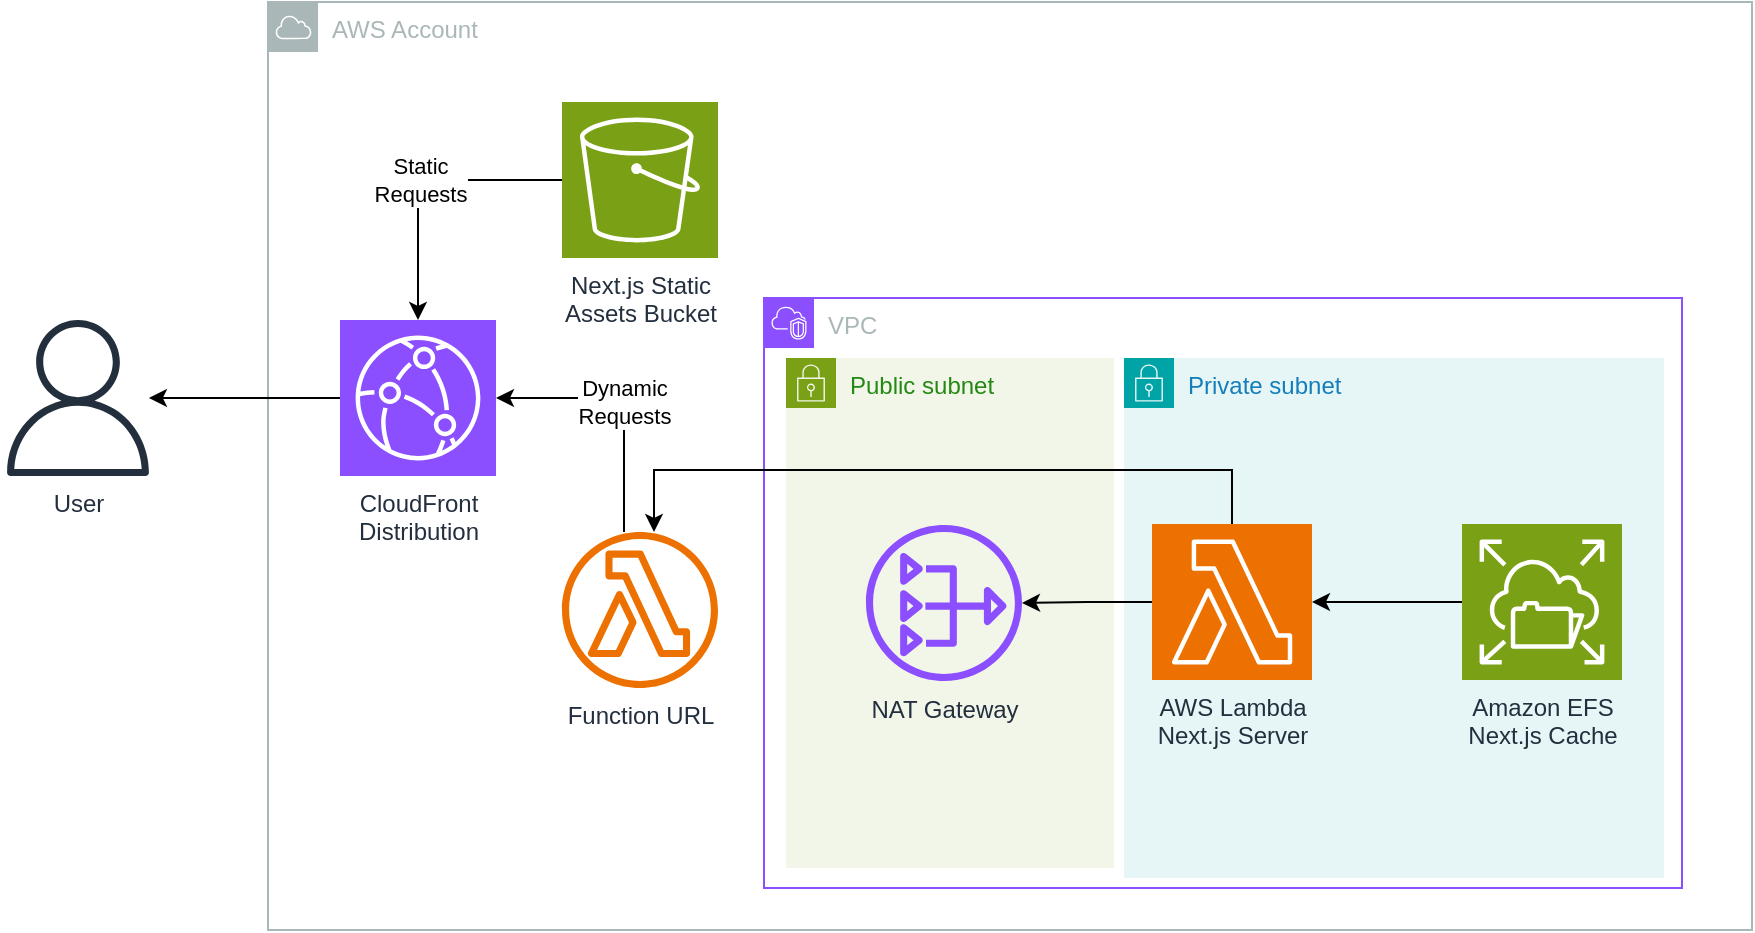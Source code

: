 <mxfile version="27.0.9" pages="4">
  <diagram name="NextjsGlobalFunctions" id="VdQA3LVE7DweftUdzD3P">
    <mxGraphModel dx="1634" dy="1998" grid="0" gridSize="10" guides="1" tooltips="1" connect="1" arrows="1" fold="1" page="0" pageScale="1" pageWidth="850" pageHeight="1100" math="0" shadow="0">
      <root>
        <mxCell id="0" />
        <mxCell id="1" parent="0" />
        <mxCell id="CHCdaxanAGJLWUuyY2if-20" value="AWS Account" style="sketch=0;outlineConnect=0;gradientColor=none;html=1;whiteSpace=wrap;fontSize=12;fontStyle=0;shape=mxgraph.aws4.group;grIcon=mxgraph.aws4.group_aws_cloud;strokeColor=#AAB7B8;fillColor=none;verticalAlign=top;align=left;spacingLeft=30;fontColor=#AAB7B8;dashed=0;" parent="1" vertex="1">
          <mxGeometry x="-50" y="-1131" width="742" height="464" as="geometry" />
        </mxCell>
        <mxCell id="iFuNJ6oH9BzbvrVMqauh-1" value="Private subnet" style="points=[[0,0],[0.25,0],[0.5,0],[0.75,0],[1,0],[1,0.25],[1,0.5],[1,0.75],[1,1],[0.75,1],[0.5,1],[0.25,1],[0,1],[0,0.75],[0,0.5],[0,0.25]];outlineConnect=0;gradientColor=none;html=1;whiteSpace=wrap;fontSize=12;fontStyle=0;container=0;pointerEvents=0;collapsible=0;recursiveResize=0;shape=mxgraph.aws4.group;grIcon=mxgraph.aws4.group_security_group;grStroke=0;strokeColor=#00A4A6;fillColor=#E6F6F7;verticalAlign=top;align=left;spacingLeft=30;fontColor=#147EBA;dashed=0;" parent="1" vertex="1">
          <mxGeometry x="378" y="-953" width="270" height="260" as="geometry" />
        </mxCell>
        <mxCell id="CHCdaxanAGJLWUuyY2if-23" value="VPC" style="points=[[0,0],[0.25,0],[0.5,0],[0.75,0],[1,0],[1,0.25],[1,0.5],[1,0.75],[1,1],[0.75,1],[0.5,1],[0.25,1],[0,1],[0,0.75],[0,0.5],[0,0.25]];outlineConnect=0;gradientColor=none;html=1;whiteSpace=wrap;fontSize=12;fontStyle=0;container=0;pointerEvents=0;collapsible=0;recursiveResize=0;shape=mxgraph.aws4.group;grIcon=mxgraph.aws4.group_vpc2;strokeColor=#8C4FFF;fillColor=none;verticalAlign=top;align=left;spacingLeft=30;fontColor=#AAB7B8;dashed=0;" parent="1" vertex="1">
          <mxGeometry x="198" y="-983" width="459" height="295" as="geometry" />
        </mxCell>
        <mxCell id="CHCdaxanAGJLWUuyY2if-29" value="User" style="sketch=0;outlineConnect=0;fontColor=#232F3E;gradientColor=none;fillColor=#232F3D;strokeColor=none;dashed=0;verticalLabelPosition=bottom;verticalAlign=top;align=center;html=1;fontSize=12;fontStyle=0;aspect=fixed;pointerEvents=1;shape=mxgraph.aws4.user;" parent="1" vertex="1">
          <mxGeometry x="-184" y="-972" width="78" height="78" as="geometry" />
        </mxCell>
        <mxCell id="CHCdaxanAGJLWUuyY2if-30" value="Static&lt;div&gt;Requests&lt;/div&gt;" style="edgeStyle=orthogonalEdgeStyle;rounded=0;orthogonalLoop=1;jettySize=auto;html=1;" parent="1" source="CHCdaxanAGJLWUuyY2if-31" target="CHCdaxanAGJLWUuyY2if-33" edge="1">
          <mxGeometry relative="1" as="geometry" />
        </mxCell>
        <mxCell id="CHCdaxanAGJLWUuyY2if-31" value="Next.js Static&lt;div&gt;Assets Bucket&lt;/div&gt;" style="sketch=0;points=[[0,0,0],[0.25,0,0],[0.5,0,0],[0.75,0,0],[1,0,0],[0,1,0],[0.25,1,0],[0.5,1,0],[0.75,1,0],[1,1,0],[0,0.25,0],[0,0.5,0],[0,0.75,0],[1,0.25,0],[1,0.5,0],[1,0.75,0]];outlineConnect=0;fontColor=#232F3E;fillColor=#7AA116;strokeColor=#ffffff;dashed=0;verticalLabelPosition=bottom;verticalAlign=top;align=center;html=1;fontSize=12;fontStyle=0;aspect=fixed;shape=mxgraph.aws4.resourceIcon;resIcon=mxgraph.aws4.s3;" parent="1" vertex="1">
          <mxGeometry x="97" y="-1081" width="78" height="78" as="geometry" />
        </mxCell>
        <mxCell id="CHCdaxanAGJLWUuyY2if-32" style="edgeStyle=orthogonalEdgeStyle;rounded=0;orthogonalLoop=1;jettySize=auto;html=1;" parent="1" source="CHCdaxanAGJLWUuyY2if-33" target="CHCdaxanAGJLWUuyY2if-29" edge="1">
          <mxGeometry relative="1" as="geometry" />
        </mxCell>
        <mxCell id="CHCdaxanAGJLWUuyY2if-33" value="CloudFront&lt;div&gt;Distribution&lt;/div&gt;" style="sketch=0;points=[[0,0,0],[0.25,0,0],[0.5,0,0],[0.75,0,0],[1,0,0],[0,1,0],[0.25,1,0],[0.5,1,0],[0.75,1,0],[1,1,0],[0,0.25,0],[0,0.5,0],[0,0.75,0],[1,0.25,0],[1,0.5,0],[1,0.75,0]];outlineConnect=0;fontColor=#232F3E;fillColor=#8C4FFF;strokeColor=#ffffff;dashed=0;verticalLabelPosition=bottom;verticalAlign=top;align=center;html=1;fontSize=12;fontStyle=0;aspect=fixed;shape=mxgraph.aws4.resourceIcon;resIcon=mxgraph.aws4.cloudfront;" parent="1" vertex="1">
          <mxGeometry x="-14" y="-972" width="78" height="78" as="geometry" />
        </mxCell>
        <mxCell id="VFYUJnVHoapQ0sU56YyX-1" value="Public subnet" style="points=[[0,0],[0.25,0],[0.5,0],[0.75,0],[1,0],[1,0.25],[1,0.5],[1,0.75],[1,1],[0.75,1],[0.5,1],[0.25,1],[0,1],[0,0.75],[0,0.5],[0,0.25]];outlineConnect=0;gradientColor=none;html=1;whiteSpace=wrap;fontSize=12;fontStyle=0;container=0;pointerEvents=0;collapsible=0;recursiveResize=0;shape=mxgraph.aws4.group;grIcon=mxgraph.aws4.group_security_group;grStroke=0;strokeColor=#7AA116;fillColor=#F2F6E8;verticalAlign=top;align=left;spacingLeft=30;fontColor=#248814;dashed=0;" parent="1" vertex="1">
          <mxGeometry x="209" y="-953" width="164" height="255" as="geometry" />
        </mxCell>
        <mxCell id="x7izvDcnfWnl-3SnR8DI-1" value="Function URL" style="sketch=0;outlineConnect=0;fontColor=#232F3E;gradientColor=none;fillColor=#ED7100;strokeColor=none;dashed=0;verticalLabelPosition=bottom;verticalAlign=top;align=center;html=1;fontSize=12;fontStyle=0;aspect=fixed;pointerEvents=1;shape=mxgraph.aws4.lambda_function;" parent="1" vertex="1">
          <mxGeometry x="97" y="-866" width="78" height="78" as="geometry" />
        </mxCell>
        <mxCell id="VFYUJnVHoapQ0sU56YyX-2" value="NAT Gateway" style="sketch=0;outlineConnect=0;fontColor=#232F3E;gradientColor=none;fillColor=#8C4FFF;strokeColor=none;dashed=0;verticalLabelPosition=bottom;verticalAlign=top;align=center;html=1;fontSize=12;fontStyle=0;aspect=fixed;pointerEvents=1;shape=mxgraph.aws4.nat_gateway;" parent="1" vertex="1">
          <mxGeometry x="249" y="-869.5" width="78" height="78" as="geometry" />
        </mxCell>
        <mxCell id="CHCdaxanAGJLWUuyY2if-37" style="edgeStyle=orthogonalEdgeStyle;rounded=0;orthogonalLoop=1;jettySize=auto;html=1;" parent="1" source="CHCdaxanAGJLWUuyY2if-28" target="CHCdaxanAGJLWUuyY2if-36" edge="1">
          <mxGeometry relative="1" as="geometry" />
        </mxCell>
        <mxCell id="Q_Ey_YvYq1nSEhWKGpPc-2" style="edgeStyle=orthogonalEdgeStyle;rounded=0;orthogonalLoop=1;jettySize=auto;html=1;" parent="1" source="CHCdaxanAGJLWUuyY2if-36" target="x7izvDcnfWnl-3SnR8DI-1" edge="1">
          <mxGeometry relative="1" as="geometry">
            <mxPoint x="168" y="-502" as="targetPoint" />
            <Array as="points">
              <mxPoint x="432" y="-897" />
              <mxPoint x="143" y="-897" />
            </Array>
          </mxGeometry>
        </mxCell>
        <mxCell id="vB4c4AFso3bLr9lTrtul-1" style="edgeStyle=orthogonalEdgeStyle;rounded=0;orthogonalLoop=1;jettySize=auto;html=1;" edge="1" parent="1" source="CHCdaxanAGJLWUuyY2if-36" target="VFYUJnVHoapQ0sU56YyX-2">
          <mxGeometry relative="1" as="geometry" />
        </mxCell>
        <mxCell id="CHCdaxanAGJLWUuyY2if-36" value="AWS Lambda&lt;div&gt;Next.js Server&lt;/div&gt;" style="sketch=0;points=[[0,0,0],[0.25,0,0],[0.5,0,0],[0.75,0,0],[1,0,0],[0,1,0],[0.25,1,0],[0.5,1,0],[0.75,1,0],[1,1,0],[0,0.25,0],[0,0.5,0],[0,0.75,0],[1,0.25,0],[1,0.5,0],[1,0.75,0]];outlineConnect=0;fontColor=#232F3E;fillColor=#ED7100;strokeColor=#ffffff;dashed=0;verticalLabelPosition=bottom;verticalAlign=top;align=center;html=1;fontSize=12;fontStyle=0;aspect=fixed;shape=mxgraph.aws4.resourceIcon;resIcon=mxgraph.aws4.lambda;" parent="1" vertex="1">
          <mxGeometry x="392" y="-870" width="80" height="78" as="geometry" />
        </mxCell>
        <mxCell id="CHCdaxanAGJLWUuyY2if-28" value="Amazon EFS&lt;br&gt;Next.js Cache" style="sketch=0;points=[[0,0,0],[0.25,0,0],[0.5,0,0],[0.75,0,0],[1,0,0],[0,1,0],[0.25,1,0],[0.5,1,0],[0.75,1,0],[1,1,0],[0,0.25,0],[0,0.5,0],[0,0.75,0],[1,0.25,0],[1,0.5,0],[1,0.75,0]];outlineConnect=0;fontColor=#232F3E;fillColor=#7AA116;strokeColor=#ffffff;dashed=0;verticalLabelPosition=bottom;verticalAlign=top;align=center;html=1;fontSize=12;fontStyle=0;aspect=fixed;shape=mxgraph.aws4.resourceIcon;resIcon=mxgraph.aws4.elastic_file_system;" parent="1" vertex="1">
          <mxGeometry x="547" y="-870" width="80" height="78" as="geometry" />
        </mxCell>
        <mxCell id="Q_Ey_YvYq1nSEhWKGpPc-3" value="Dynamic&lt;div&gt;Requests&lt;/div&gt;" style="edgeStyle=orthogonalEdgeStyle;rounded=0;orthogonalLoop=1;jettySize=auto;html=1;entryX=1;entryY=0.5;entryDx=0;entryDy=0;entryPerimeter=0;" parent="1" source="x7izvDcnfWnl-3SnR8DI-1" target="CHCdaxanAGJLWUuyY2if-33" edge="1">
          <mxGeometry relative="1" as="geometry">
            <Array as="points">
              <mxPoint x="128" y="-933" />
            </Array>
          </mxGeometry>
        </mxCell>
      </root>
    </mxGraphModel>
  </diagram>
  <diagram name="NextjsGlobalContainers" id="ILap_0SL7RCKmGOs0Yme">
    <mxGraphModel dx="1634" dy="1598" grid="0" gridSize="10" guides="1" tooltips="1" connect="1" arrows="1" fold="1" page="0" pageScale="1" pageWidth="850" pageHeight="1100" math="0" shadow="0">
      <root>
        <mxCell id="7UdSrgGfk-083ZtRJQ8L-0" />
        <mxCell id="7UdSrgGfk-083ZtRJQ8L-1" parent="7UdSrgGfk-083ZtRJQ8L-0" />
        <mxCell id="7UdSrgGfk-083ZtRJQ8L-15" value="AWS Account" style="sketch=0;outlineConnect=0;gradientColor=none;html=1;whiteSpace=wrap;fontSize=12;fontStyle=0;shape=mxgraph.aws4.group;grIcon=mxgraph.aws4.group_aws_cloud;strokeColor=#AAB7B8;fillColor=none;verticalAlign=top;align=left;spacingLeft=30;fontColor=#AAB7B8;dashed=0;" parent="7UdSrgGfk-083ZtRJQ8L-1" vertex="1">
          <mxGeometry x="-50" y="-559" width="717" height="486" as="geometry" />
        </mxCell>
        <mxCell id="7UdSrgGfk-083ZtRJQ8L-24" value="User" style="sketch=0;outlineConnect=0;fontColor=#232F3E;gradientColor=none;fillColor=#232F3D;strokeColor=none;dashed=0;verticalLabelPosition=bottom;verticalAlign=top;align=center;html=1;fontSize=12;fontStyle=0;aspect=fixed;pointerEvents=1;shape=mxgraph.aws4.user;" parent="7UdSrgGfk-083ZtRJQ8L-1" vertex="1">
          <mxGeometry x="-162" y="-333" width="78" height="78" as="geometry" />
        </mxCell>
        <mxCell id="7UdSrgGfk-083ZtRJQ8L-25" value="Static&lt;div&gt;Requests&lt;/div&gt;" style="edgeStyle=orthogonalEdgeStyle;rounded=0;orthogonalLoop=1;jettySize=auto;html=1;" parent="7UdSrgGfk-083ZtRJQ8L-1" source="7UdSrgGfk-083ZtRJQ8L-26" target="7UdSrgGfk-083ZtRJQ8L-28" edge="1">
          <mxGeometry relative="1" as="geometry" />
        </mxCell>
        <mxCell id="7UdSrgGfk-083ZtRJQ8L-26" value="Next.js Static&lt;div&gt;Assets&lt;/div&gt;" style="sketch=0;points=[[0,0,0],[0.25,0,0],[0.5,0,0],[0.75,0,0],[1,0,0],[0,1,0],[0.25,1,0],[0.5,1,0],[0.75,1,0],[1,1,0],[0,0.25,0],[0,0.5,0],[0,0.75,0],[1,0.25,0],[1,0.5,0],[1,0.75,0]];outlineConnect=0;fontColor=#232F3E;fillColor=#7AA116;strokeColor=#ffffff;dashed=0;verticalLabelPosition=bottom;verticalAlign=top;align=center;html=1;fontSize=12;fontStyle=0;aspect=fixed;shape=mxgraph.aws4.resourceIcon;resIcon=mxgraph.aws4.s3;" parent="7UdSrgGfk-083ZtRJQ8L-1" vertex="1">
          <mxGeometry x="132" y="-527" width="78" height="78" as="geometry" />
        </mxCell>
        <mxCell id="7UdSrgGfk-083ZtRJQ8L-27" style="edgeStyle=orthogonalEdgeStyle;rounded=0;orthogonalLoop=1;jettySize=auto;html=1;" parent="7UdSrgGfk-083ZtRJQ8L-1" source="7UdSrgGfk-083ZtRJQ8L-28" target="7UdSrgGfk-083ZtRJQ8L-24" edge="1">
          <mxGeometry relative="1" as="geometry" />
        </mxCell>
        <mxCell id="7UdSrgGfk-083ZtRJQ8L-28" value="Amazon&lt;div&gt;CloudFront&lt;/div&gt;" style="sketch=0;points=[[0,0,0],[0.25,0,0],[0.5,0,0],[0.75,0,0],[1,0,0],[0,1,0],[0.25,1,0],[0.5,1,0],[0.75,1,0],[1,1,0],[0,0.25,0],[0,0.5,0],[0,0.75,0],[1,0.25,0],[1,0.5,0],[1,0.75,0]];outlineConnect=0;fontColor=#232F3E;fillColor=#8C4FFF;strokeColor=#ffffff;dashed=0;verticalLabelPosition=bottom;verticalAlign=top;align=center;html=1;fontSize=12;fontStyle=0;aspect=fixed;shape=mxgraph.aws4.resourceIcon;resIcon=mxgraph.aws4.cloudfront;" parent="7UdSrgGfk-083ZtRJQ8L-1" vertex="1">
          <mxGeometry x="4" y="-333" width="78" height="78" as="geometry" />
        </mxCell>
        <mxCell id="r5Yz_dGOZUPTKdeL1JgM-2" value="VPC" style="points=[[0,0],[0.25,0],[0.5,0],[0.75,0],[1,0],[1,0.25],[1,0.5],[1,0.75],[1,1],[0.75,1],[0.5,1],[0.25,1],[0,1],[0,0.75],[0,0.5],[0,0.25]];outlineConnect=0;gradientColor=none;html=1;whiteSpace=wrap;fontSize=12;fontStyle=0;container=0;pointerEvents=0;collapsible=0;recursiveResize=0;shape=mxgraph.aws4.group;grIcon=mxgraph.aws4.group_vpc2;strokeColor=#8C4FFF;fillColor=none;verticalAlign=top;align=left;spacingLeft=30;fontColor=#AAB7B8;dashed=0;" parent="7UdSrgGfk-083ZtRJQ8L-1" vertex="1">
          <mxGeometry x="132" y="-403" width="512" height="319" as="geometry" />
        </mxCell>
        <mxCell id="r5Yz_dGOZUPTKdeL1JgM-0" value="Private subnet" style="points=[[0,0],[0.25,0],[0.5,0],[0.75,0],[1,0],[1,0.25],[1,0.5],[1,0.75],[1,1],[0.75,1],[0.5,1],[0.25,1],[0,1],[0,0.75],[0,0.5],[0,0.25]];outlineConnect=0;gradientColor=none;html=1;whiteSpace=wrap;fontSize=12;fontStyle=0;container=1;pointerEvents=0;collapsible=0;recursiveResize=0;shape=mxgraph.aws4.group;grIcon=mxgraph.aws4.group_security_group;grStroke=0;strokeColor=#00A4A6;fillColor=#E6F6F7;verticalAlign=top;align=left;spacingLeft=30;fontColor=#147EBA;dashed=0;" parent="7UdSrgGfk-083ZtRJQ8L-1" vertex="1">
          <mxGeometry x="322" y="-372" width="312" height="281" as="geometry" />
        </mxCell>
        <mxCell id="r5Yz_dGOZUPTKdeL1JgM-5" value="Application Load&lt;div&gt;Balancer&lt;/div&gt;" style="sketch=0;outlineConnect=0;fontColor=#232F3E;gradientColor=none;fillColor=#8C4FFF;strokeColor=none;dashed=0;verticalLabelPosition=bottom;verticalAlign=top;align=center;html=1;fontSize=12;fontStyle=0;aspect=fixed;pointerEvents=1;shape=mxgraph.aws4.application_load_balancer;" parent="r5Yz_dGOZUPTKdeL1JgM-0" vertex="1">
          <mxGeometry x="49" y="38" width="78" height="78" as="geometry" />
        </mxCell>
        <mxCell id="r5Yz_dGOZUPTKdeL1JgM-1" value="Public subnet" style="points=[[0,0],[0.25,0],[0.5,0],[0.75,0],[1,0],[1,0.25],[1,0.5],[1,0.75],[1,1],[0.75,1],[0.5,1],[0.25,1],[0,1],[0,0.75],[0,0.5],[0,0.25]];outlineConnect=0;gradientColor=none;html=1;whiteSpace=wrap;fontSize=12;fontStyle=0;container=0;pointerEvents=0;collapsible=0;recursiveResize=0;shape=mxgraph.aws4.group;grIcon=mxgraph.aws4.group_security_group;grStroke=0;strokeColor=#7AA116;fillColor=#F2F6E8;verticalAlign=top;align=left;spacingLeft=30;fontColor=#248814;dashed=0;" parent="7UdSrgGfk-083ZtRJQ8L-1" vertex="1">
          <mxGeometry x="146" y="-372" width="164" height="281" as="geometry" />
        </mxCell>
        <mxCell id="r5Yz_dGOZUPTKdeL1JgM-3" style="edgeStyle=orthogonalEdgeStyle;rounded=0;orthogonalLoop=1;jettySize=auto;html=1;" parent="7UdSrgGfk-083ZtRJQ8L-1" source="r5Yz_dGOZUPTKdeL1JgM-4" target="r5Yz_dGOZUPTKdeL1JgM-5" edge="1">
          <mxGeometry relative="1" as="geometry" />
        </mxCell>
        <mxCell id="WnGC4BFmI4YFhSech35C-0" style="edgeStyle=orthogonalEdgeStyle;rounded=0;orthogonalLoop=1;jettySize=auto;html=1;" edge="1" parent="7UdSrgGfk-083ZtRJQ8L-1" source="r5Yz_dGOZUPTKdeL1JgM-4" target="r5Yz_dGOZUPTKdeL1JgM-9">
          <mxGeometry relative="1" as="geometry" />
        </mxCell>
        <mxCell id="r5Yz_dGOZUPTKdeL1JgM-4" value="AWS Fargate&lt;div&gt;Next.js Server&lt;/div&gt;" style="sketch=0;points=[[0,0,0],[0.25,0,0],[0.5,0,0],[0.75,0,0],[1,0,0],[0,1,0],[0.25,1,0],[0.5,1,0],[0.75,1,0],[1,1,0],[0,0.25,0],[0,0.5,0],[0,0.75,0],[1,0.25,0],[1,0.5,0],[1,0.75,0]];outlineConnect=0;fontColor=#232F3E;fillColor=#ED7100;strokeColor=#ffffff;dashed=0;verticalLabelPosition=bottom;verticalAlign=top;align=center;html=1;fontSize=12;fontStyle=0;aspect=fixed;shape=mxgraph.aws4.resourceIcon;resIcon=mxgraph.aws4.fargate;" parent="7UdSrgGfk-083ZtRJQ8L-1" vertex="1">
          <mxGeometry x="371" y="-210" width="78" height="78" as="geometry" />
        </mxCell>
        <mxCell id="r5Yz_dGOZUPTKdeL1JgM-8" value="Dynamic&lt;div&gt;Requests&lt;/div&gt;" style="edgeStyle=orthogonalEdgeStyle;rounded=0;orthogonalLoop=1;jettySize=auto;html=1;" parent="7UdSrgGfk-083ZtRJQ8L-1" source="r5Yz_dGOZUPTKdeL1JgM-5" target="7UdSrgGfk-083ZtRJQ8L-28" edge="1">
          <mxGeometry relative="1" as="geometry" />
        </mxCell>
        <mxCell id="r5Yz_dGOZUPTKdeL1JgM-6" style="edgeStyle=orthogonalEdgeStyle;rounded=0;orthogonalLoop=1;jettySize=auto;html=1;" parent="7UdSrgGfk-083ZtRJQ8L-1" source="r5Yz_dGOZUPTKdeL1JgM-7" target="r5Yz_dGOZUPTKdeL1JgM-4" edge="1">
          <mxGeometry relative="1" as="geometry" />
        </mxCell>
        <mxCell id="r5Yz_dGOZUPTKdeL1JgM-7" value="Amazon EFS&lt;div&gt;Next.js Cache&lt;/div&gt;" style="sketch=0;points=[[0,0,0],[0.25,0,0],[0.5,0,0],[0.75,0,0],[1,0,0],[0,1,0],[0.25,1,0],[0.5,1,0],[0.75,1,0],[1,1,0],[0,0.25,0],[0,0.5,0],[0,0.75,0],[1,0.25,0],[1,0.5,0],[1,0.75,0]];outlineConnect=0;fontColor=#232F3E;fillColor=#7AA116;strokeColor=#ffffff;dashed=0;verticalLabelPosition=bottom;verticalAlign=top;align=center;html=1;fontSize=12;fontStyle=0;aspect=fixed;shape=mxgraph.aws4.resourceIcon;resIcon=mxgraph.aws4.elastic_file_system;" parent="7UdSrgGfk-083ZtRJQ8L-1" vertex="1">
          <mxGeometry x="520" y="-210" width="78" height="78" as="geometry" />
        </mxCell>
        <mxCell id="r5Yz_dGOZUPTKdeL1JgM-9" value="NAT Gateway" style="sketch=0;outlineConnect=0;fontColor=#232F3E;gradientColor=none;fillColor=#8C4FFF;strokeColor=none;dashed=0;verticalLabelPosition=bottom;verticalAlign=top;align=center;html=1;fontSize=12;fontStyle=0;aspect=fixed;pointerEvents=1;shape=mxgraph.aws4.nat_gateway;" parent="7UdSrgGfk-083ZtRJQ8L-1" vertex="1">
          <mxGeometry x="189" y="-261" width="78" height="78" as="geometry" />
        </mxCell>
      </root>
    </mxGraphModel>
  </diagram>
  <diagram name="NextjsRegionalContainers" id="qMukrG_LbAf3OZY481iW">
    <mxGraphModel dx="1634" dy="798" grid="0" gridSize="10" guides="1" tooltips="1" connect="1" arrows="1" fold="1" page="0" pageScale="1" pageWidth="850" pageHeight="1100" math="0" shadow="0">
      <root>
        <mxCell id="ZM6Z_FSj9kd4RMqbAZD0-0" />
        <mxCell id="ZM6Z_FSj9kd4RMqbAZD0-1" parent="ZM6Z_FSj9kd4RMqbAZD0-0" />
        <mxCell id="ZM6Z_FSj9kd4RMqbAZD0-2" value="AWS Account" style="sketch=0;outlineConnect=0;gradientColor=none;html=1;whiteSpace=wrap;fontSize=12;fontStyle=0;shape=mxgraph.aws4.group;grIcon=mxgraph.aws4.group_aws_cloud;strokeColor=#AAB7B8;fillColor=none;verticalAlign=top;align=left;spacingLeft=30;fontColor=#AAB7B8;dashed=0;" parent="ZM6Z_FSj9kd4RMqbAZD0-1" vertex="1">
          <mxGeometry x="-43" y="86" width="540" height="398" as="geometry" />
        </mxCell>
        <mxCell id="ZM6Z_FSj9kd4RMqbAZD0-11" value="User" style="sketch=0;outlineConnect=0;fontColor=#232F3E;gradientColor=none;fillColor=#232F3D;strokeColor=none;dashed=0;verticalLabelPosition=bottom;verticalAlign=top;align=center;html=1;fontSize=12;fontStyle=0;aspect=fixed;pointerEvents=1;shape=mxgraph.aws4.user;" parent="ZM6Z_FSj9kd4RMqbAZD0-1" vertex="1">
          <mxGeometry x="-155" y="214" width="78" height="78" as="geometry" />
        </mxCell>
        <mxCell id="BQkD81zyo4f87xUlEk-l-0" value="VPC" style="points=[[0,0],[0.25,0],[0.5,0],[0.75,0],[1,0],[1,0.25],[1,0.5],[1,0.75],[1,1],[0.75,1],[0.5,1],[0.25,1],[0,1],[0,0.75],[0,0.5],[0,0.25]];outlineConnect=0;gradientColor=none;html=1;whiteSpace=wrap;fontSize=12;fontStyle=0;container=0;pointerEvents=0;collapsible=0;recursiveResize=0;shape=mxgraph.aws4.group;grIcon=mxgraph.aws4.group_vpc2;strokeColor=#8C4FFF;fillColor=none;verticalAlign=top;align=left;spacingLeft=30;fontColor=#AAB7B8;dashed=0;" parent="ZM6Z_FSj9kd4RMqbAZD0-1" vertex="1">
          <mxGeometry x="-24.5" y="138" width="503" height="318" as="geometry" />
        </mxCell>
        <mxCell id="BQkD81zyo4f87xUlEk-l-1" value="Private subnet" style="points=[[0,0],[0.25,0],[0.5,0],[0.75,0],[1,0],[1,0.25],[1,0.5],[1,0.75],[1,1],[0.75,1],[0.5,1],[0.25,1],[0,1],[0,0.75],[0,0.5],[0,0.25]];outlineConnect=0;gradientColor=none;html=1;whiteSpace=wrap;fontSize=12;fontStyle=0;container=1;pointerEvents=0;collapsible=0;recursiveResize=0;shape=mxgraph.aws4.group;grIcon=mxgraph.aws4.group_security_group;grStroke=0;strokeColor=#00A4A6;fillColor=#E6F6F7;verticalAlign=top;align=left;spacingLeft=30;fontColor=#147EBA;dashed=0;" parent="ZM6Z_FSj9kd4RMqbAZD0-1" vertex="1">
          <mxGeometry x="156.5" y="168" width="312" height="281" as="geometry" />
        </mxCell>
        <mxCell id="BQkD81zyo4f87xUlEk-l-2" value="Public subnet" style="points=[[0,0],[0.25,0],[0.5,0],[0.75,0],[1,0],[1,0.25],[1,0.5],[1,0.75],[1,1],[0.75,1],[0.5,1],[0.25,1],[0,1],[0,0.75],[0,0.5],[0,0.25]];outlineConnect=0;gradientColor=none;html=1;whiteSpace=wrap;fontSize=12;fontStyle=0;container=0;pointerEvents=0;collapsible=0;recursiveResize=0;shape=mxgraph.aws4.group;grIcon=mxgraph.aws4.group_security_group;grStroke=0;strokeColor=#7AA116;fillColor=#F2F6E8;verticalAlign=top;align=left;spacingLeft=30;fontColor=#248814;dashed=0;" parent="ZM6Z_FSj9kd4RMqbAZD0-1" vertex="1">
          <mxGeometry x="-19.5" y="168" width="164" height="281" as="geometry" />
        </mxCell>
        <mxCell id="BQkD81zyo4f87xUlEk-l-8" style="edgeStyle=orthogonalEdgeStyle;rounded=0;orthogonalLoop=1;jettySize=auto;html=1;" parent="ZM6Z_FSj9kd4RMqbAZD0-1" source="BQkD81zyo4f87xUlEk-l-4" target="BQkD81zyo4f87xUlEk-l-5" edge="1">
          <mxGeometry relative="1" as="geometry" />
        </mxCell>
        <mxCell id="UYh6loIiJ3BRgvOBgqgq-0" style="edgeStyle=orthogonalEdgeStyle;rounded=0;orthogonalLoop=1;jettySize=auto;html=1;" edge="1" parent="ZM6Z_FSj9kd4RMqbAZD0-1" source="BQkD81zyo4f87xUlEk-l-4" target="BQkD81zyo4f87xUlEk-l-3">
          <mxGeometry relative="1" as="geometry" />
        </mxCell>
        <mxCell id="BQkD81zyo4f87xUlEk-l-4" value="AWS Fargate&lt;div&gt;Next.js Server&lt;/div&gt;" style="sketch=0;points=[[0,0,0],[0.25,0,0],[0.5,0,0],[0.75,0,0],[1,0,0],[0,1,0],[0.25,1,0],[0.5,1,0],[0.75,1,0],[1,1,0],[0,0.25,0],[0,0.5,0],[0,0.75,0],[1,0.25,0],[1,0.5,0],[1,0.75,0]];outlineConnect=0;fontColor=#232F3E;fillColor=#ED7100;strokeColor=#ffffff;dashed=0;verticalLabelPosition=bottom;verticalAlign=top;align=center;html=1;fontSize=12;fontStyle=0;aspect=fixed;shape=mxgraph.aws4.resourceIcon;resIcon=mxgraph.aws4.fargate;" parent="ZM6Z_FSj9kd4RMqbAZD0-1" vertex="1">
          <mxGeometry x="205.5" y="263" width="78" height="78" as="geometry" />
        </mxCell>
        <mxCell id="BQkD81zyo4f87xUlEk-l-9" style="edgeStyle=orthogonalEdgeStyle;rounded=0;orthogonalLoop=1;jettySize=auto;html=1;" parent="ZM6Z_FSj9kd4RMqbAZD0-1" source="BQkD81zyo4f87xUlEk-l-5" target="ZM6Z_FSj9kd4RMqbAZD0-11" edge="1">
          <mxGeometry relative="1" as="geometry" />
        </mxCell>
        <mxCell id="BQkD81zyo4f87xUlEk-l-5" value="Application Load&lt;div&gt;Balancer&lt;/div&gt;" style="sketch=0;outlineConnect=0;fontColor=#232F3E;gradientColor=none;fillColor=#8C4FFF;strokeColor=none;dashed=0;verticalLabelPosition=bottom;verticalAlign=top;align=center;html=1;fontSize=12;fontStyle=0;aspect=fixed;pointerEvents=1;shape=mxgraph.aws4.application_load_balancer;" parent="ZM6Z_FSj9kd4RMqbAZD0-1" vertex="1">
          <mxGeometry x="26.5" y="214" width="78" height="78" as="geometry" />
        </mxCell>
        <mxCell id="BQkD81zyo4f87xUlEk-l-7" style="edgeStyle=orthogonalEdgeStyle;rounded=0;orthogonalLoop=1;jettySize=auto;html=1;" parent="ZM6Z_FSj9kd4RMqbAZD0-1" source="BQkD81zyo4f87xUlEk-l-6" target="BQkD81zyo4f87xUlEk-l-4" edge="1">
          <mxGeometry relative="1" as="geometry" />
        </mxCell>
        <mxCell id="BQkD81zyo4f87xUlEk-l-6" value="Amazon EFS&lt;div&gt;Next.js Cache&lt;/div&gt;" style="sketch=0;points=[[0,0,0],[0.25,0,0],[0.5,0,0],[0.75,0,0],[1,0,0],[0,1,0],[0.25,1,0],[0.5,1,0],[0.75,1,0],[1,1,0],[0,0.25,0],[0,0.5,0],[0,0.75,0],[1,0.25,0],[1,0.5,0],[1,0.75,0]];outlineConnect=0;fontColor=#232F3E;fillColor=#7AA116;strokeColor=#ffffff;dashed=0;verticalLabelPosition=bottom;verticalAlign=top;align=center;html=1;fontSize=12;fontStyle=0;aspect=fixed;shape=mxgraph.aws4.resourceIcon;resIcon=mxgraph.aws4.elastic_file_system;" parent="ZM6Z_FSj9kd4RMqbAZD0-1" vertex="1">
          <mxGeometry x="354.5" y="263" width="78" height="78" as="geometry" />
        </mxCell>
        <mxCell id="BQkD81zyo4f87xUlEk-l-3" value="NAT Gateway" style="sketch=0;outlineConnect=0;fontColor=#232F3E;gradientColor=none;fillColor=#8C4FFF;strokeColor=none;dashed=0;verticalLabelPosition=bottom;verticalAlign=top;align=center;html=1;fontSize=12;fontStyle=0;aspect=fixed;pointerEvents=1;shape=mxgraph.aws4.nat_gateway;" parent="ZM6Z_FSj9kd4RMqbAZD0-1" vertex="1">
          <mxGeometry x="26.5" y="341" width="78" height="78" as="geometry" />
        </mxCell>
      </root>
    </mxGraphModel>
  </diagram>
  <diagram name="NextjsRegionalFunctions" id="9k_BY9TFF7wC6czyA1JQ">
    <mxGraphModel dx="1634" dy="1998" grid="0" gridSize="10" guides="1" tooltips="1" connect="1" arrows="1" fold="1" page="0" pageScale="1" pageWidth="850" pageHeight="1100" math="0" shadow="0">
      <root>
        <mxCell id="dAvX3k6xTMvLQ2_Hd7h_-0" />
        <mxCell id="dAvX3k6xTMvLQ2_Hd7h_-1" parent="dAvX3k6xTMvLQ2_Hd7h_-0" />
        <mxCell id="dAvX3k6xTMvLQ2_Hd7h_-2" value="AWS Account" style="sketch=0;outlineConnect=0;gradientColor=none;html=1;whiteSpace=wrap;fontSize=12;fontStyle=0;shape=mxgraph.aws4.group;grIcon=mxgraph.aws4.group_aws_cloud;strokeColor=#AAB7B8;fillColor=none;verticalAlign=top;align=left;spacingLeft=30;fontColor=#AAB7B8;dashed=0;" parent="dAvX3k6xTMvLQ2_Hd7h_-1" vertex="1">
          <mxGeometry x="-50" y="-1131" width="742" height="464" as="geometry" />
        </mxCell>
        <mxCell id="dAvX3k6xTMvLQ2_Hd7h_-3" value="Private subnet" style="points=[[0,0],[0.25,0],[0.5,0],[0.75,0],[1,0],[1,0.25],[1,0.5],[1,0.75],[1,1],[0.75,1],[0.5,1],[0.25,1],[0,1],[0,0.75],[0,0.5],[0,0.25]];outlineConnect=0;gradientColor=none;html=1;whiteSpace=wrap;fontSize=12;fontStyle=0;container=0;pointerEvents=0;collapsible=0;recursiveResize=0;shape=mxgraph.aws4.group;grIcon=mxgraph.aws4.group_security_group;grStroke=0;strokeColor=#00A4A6;fillColor=#E6F6F7;verticalAlign=top;align=left;spacingLeft=30;fontColor=#147EBA;dashed=0;" parent="dAvX3k6xTMvLQ2_Hd7h_-1" vertex="1">
          <mxGeometry x="378" y="-953" width="270" height="260" as="geometry" />
        </mxCell>
        <mxCell id="dAvX3k6xTMvLQ2_Hd7h_-4" value="VPC" style="points=[[0,0],[0.25,0],[0.5,0],[0.75,0],[1,0],[1,0.25],[1,0.5],[1,0.75],[1,1],[0.75,1],[0.5,1],[0.25,1],[0,1],[0,0.75],[0,0.5],[0,0.25]];outlineConnect=0;gradientColor=none;html=1;whiteSpace=wrap;fontSize=12;fontStyle=0;container=0;pointerEvents=0;collapsible=0;recursiveResize=0;shape=mxgraph.aws4.group;grIcon=mxgraph.aws4.group_vpc2;strokeColor=#8C4FFF;fillColor=none;verticalAlign=top;align=left;spacingLeft=30;fontColor=#AAB7B8;dashed=0;" parent="dAvX3k6xTMvLQ2_Hd7h_-1" vertex="1">
          <mxGeometry x="198" y="-983" width="459" height="295" as="geometry" />
        </mxCell>
        <mxCell id="dAvX3k6xTMvLQ2_Hd7h_-5" value="User" style="sketch=0;outlineConnect=0;fontColor=#232F3E;gradientColor=none;fillColor=#232F3D;strokeColor=none;dashed=0;verticalLabelPosition=bottom;verticalAlign=top;align=center;html=1;fontSize=12;fontStyle=0;aspect=fixed;pointerEvents=1;shape=mxgraph.aws4.user;" parent="dAvX3k6xTMvLQ2_Hd7h_-1" vertex="1">
          <mxGeometry x="-184" y="-972" width="78" height="78" as="geometry" />
        </mxCell>
        <mxCell id="dAvX3k6xTMvLQ2_Hd7h_-6" value="Static&lt;div&gt;Requests&lt;/div&gt;" style="edgeStyle=orthogonalEdgeStyle;rounded=0;orthogonalLoop=1;jettySize=auto;html=1;entryX=0.5;entryY=0;entryDx=0;entryDy=0;entryPerimeter=0;" parent="dAvX3k6xTMvLQ2_Hd7h_-1" source="dAvX3k6xTMvLQ2_Hd7h_-7" target="Iu0hWbrv-bcQxfW1xtsR-0" edge="1">
          <mxGeometry relative="1" as="geometry">
            <mxPoint x="25" y="-972" as="targetPoint" />
          </mxGeometry>
        </mxCell>
        <mxCell id="dAvX3k6xTMvLQ2_Hd7h_-7" value="Next.js Static&lt;div&gt;Assets Bucket&lt;/div&gt;" style="sketch=0;points=[[0,0,0],[0.25,0,0],[0.5,0,0],[0.75,0,0],[1,0,0],[0,1,0],[0.25,1,0],[0.5,1,0],[0.75,1,0],[1,1,0],[0,0.25,0],[0,0.5,0],[0,0.75,0],[1,0.25,0],[1,0.5,0],[1,0.75,0]];outlineConnect=0;fontColor=#232F3E;fillColor=#7AA116;strokeColor=#ffffff;dashed=0;verticalLabelPosition=bottom;verticalAlign=top;align=center;html=1;fontSize=12;fontStyle=0;aspect=fixed;shape=mxgraph.aws4.resourceIcon;resIcon=mxgraph.aws4.s3;" parent="dAvX3k6xTMvLQ2_Hd7h_-1" vertex="1">
          <mxGeometry x="97" y="-1081" width="78" height="78" as="geometry" />
        </mxCell>
        <mxCell id="dAvX3k6xTMvLQ2_Hd7h_-10" value="Public subnet" style="points=[[0,0],[0.25,0],[0.5,0],[0.75,0],[1,0],[1,0.25],[1,0.5],[1,0.75],[1,1],[0.75,1],[0.5,1],[0.25,1],[0,1],[0,0.75],[0,0.5],[0,0.25]];outlineConnect=0;gradientColor=none;html=1;whiteSpace=wrap;fontSize=12;fontStyle=0;container=0;pointerEvents=0;collapsible=0;recursiveResize=0;shape=mxgraph.aws4.group;grIcon=mxgraph.aws4.group_security_group;grStroke=0;strokeColor=#7AA116;fillColor=#F2F6E8;verticalAlign=top;align=left;spacingLeft=30;fontColor=#248814;dashed=0;" parent="dAvX3k6xTMvLQ2_Hd7h_-1" vertex="1">
          <mxGeometry x="209" y="-953" width="164" height="255" as="geometry" />
        </mxCell>
        <mxCell id="dAvX3k6xTMvLQ2_Hd7h_-12" value="NAT Gateway" style="sketch=0;outlineConnect=0;fontColor=#232F3E;gradientColor=none;fillColor=#8C4FFF;strokeColor=none;dashed=0;verticalLabelPosition=bottom;verticalAlign=top;align=center;html=1;fontSize=12;fontStyle=0;aspect=fixed;pointerEvents=1;shape=mxgraph.aws4.nat_gateway;" parent="dAvX3k6xTMvLQ2_Hd7h_-1" vertex="1">
          <mxGeometry x="249" y="-869.5" width="78" height="78" as="geometry" />
        </mxCell>
        <mxCell id="dAvX3k6xTMvLQ2_Hd7h_-13" style="edgeStyle=orthogonalEdgeStyle;rounded=0;orthogonalLoop=1;jettySize=auto;html=1;" parent="dAvX3k6xTMvLQ2_Hd7h_-1" source="dAvX3k6xTMvLQ2_Hd7h_-16" target="dAvX3k6xTMvLQ2_Hd7h_-15" edge="1">
          <mxGeometry relative="1" as="geometry" />
        </mxCell>
        <mxCell id="VRt-KtWRBO0pi7vSR2M8-0" style="edgeStyle=orthogonalEdgeStyle;rounded=0;orthogonalLoop=1;jettySize=auto;html=1;" edge="1" parent="dAvX3k6xTMvLQ2_Hd7h_-1" source="dAvX3k6xTMvLQ2_Hd7h_-15" target="dAvX3k6xTMvLQ2_Hd7h_-12">
          <mxGeometry relative="1" as="geometry" />
        </mxCell>
        <mxCell id="dAvX3k6xTMvLQ2_Hd7h_-15" value="AWS Lambda&lt;div&gt;Next.js Server&lt;/div&gt;" style="sketch=0;points=[[0,0,0],[0.25,0,0],[0.5,0,0],[0.75,0,0],[1,0,0],[0,1,0],[0.25,1,0],[0.5,1,0],[0.75,1,0],[1,1,0],[0,0.25,0],[0,0.5,0],[0,0.75,0],[1,0.25,0],[1,0.5,0],[1,0.75,0]];outlineConnect=0;fontColor=#232F3E;fillColor=#ED7100;strokeColor=#ffffff;dashed=0;verticalLabelPosition=bottom;verticalAlign=top;align=center;html=1;fontSize=12;fontStyle=0;aspect=fixed;shape=mxgraph.aws4.resourceIcon;resIcon=mxgraph.aws4.lambda;" parent="dAvX3k6xTMvLQ2_Hd7h_-1" vertex="1">
          <mxGeometry x="392" y="-870" width="80" height="78" as="geometry" />
        </mxCell>
        <mxCell id="dAvX3k6xTMvLQ2_Hd7h_-16" value="Amazon EFS&lt;br&gt;Next.js Cache" style="sketch=0;points=[[0,0,0],[0.25,0,0],[0.5,0,0],[0.75,0,0],[1,0,0],[0,1,0],[0.25,1,0],[0.5,1,0],[0.75,1,0],[1,1,0],[0,0.25,0],[0,0.5,0],[0,0.75,0],[1,0.25,0],[1,0.5,0],[1,0.75,0]];outlineConnect=0;fontColor=#232F3E;fillColor=#7AA116;strokeColor=#ffffff;dashed=0;verticalLabelPosition=bottom;verticalAlign=top;align=center;html=1;fontSize=12;fontStyle=0;aspect=fixed;shape=mxgraph.aws4.resourceIcon;resIcon=mxgraph.aws4.elastic_file_system;" parent="dAvX3k6xTMvLQ2_Hd7h_-1" vertex="1">
          <mxGeometry x="547" y="-870" width="80" height="78" as="geometry" />
        </mxCell>
        <mxCell id="dAvX3k6xTMvLQ2_Hd7h_-17" value="Dynamic&lt;div&gt;Requests&lt;/div&gt;" style="edgeStyle=orthogonalEdgeStyle;rounded=0;orthogonalLoop=1;jettySize=auto;html=1;exitX=0.5;exitY=0;exitDx=0;exitDy=0;exitPerimeter=0;entryX=1;entryY=0.5;entryDx=0;entryDy=0;entryPerimeter=0;" parent="dAvX3k6xTMvLQ2_Hd7h_-1" source="dAvX3k6xTMvLQ2_Hd7h_-15" target="Iu0hWbrv-bcQxfW1xtsR-0" edge="1">
          <mxGeometry relative="1" as="geometry">
            <Array as="points">
              <mxPoint x="432" y="-899" />
              <mxPoint x="127" y="-899" />
              <mxPoint x="127" y="-933" />
            </Array>
            <mxPoint x="128" y="-866" as="sourcePoint" />
            <mxPoint x="64" y="-933" as="targetPoint" />
          </mxGeometry>
        </mxCell>
        <mxCell id="Iu0hWbrv-bcQxfW1xtsR-2" value="" style="edgeStyle=orthogonalEdgeStyle;rounded=0;orthogonalLoop=1;jettySize=auto;html=1;" parent="dAvX3k6xTMvLQ2_Hd7h_-1" source="Iu0hWbrv-bcQxfW1xtsR-0" target="dAvX3k6xTMvLQ2_Hd7h_-5" edge="1">
          <mxGeometry relative="1" as="geometry" />
        </mxCell>
        <mxCell id="Iu0hWbrv-bcQxfW1xtsR-0" value="API Gateway&lt;div&gt;REST API&lt;/div&gt;" style="sketch=0;points=[[0,0,0],[0.25,0,0],[0.5,0,0],[0.75,0,0],[1,0,0],[0,1,0],[0.25,1,0],[0.5,1,0],[0.75,1,0],[1,1,0],[0,0.25,0],[0,0.5,0],[0,0.75,0],[1,0.25,0],[1,0.5,0],[1,0.75,0]];outlineConnect=0;fontColor=#232F3E;fillColor=#8C4FFF;strokeColor=#ffffff;dashed=0;verticalLabelPosition=bottom;verticalAlign=top;align=center;html=1;fontSize=12;fontStyle=0;aspect=fixed;shape=mxgraph.aws4.resourceIcon;resIcon=mxgraph.aws4.api_gateway;" parent="dAvX3k6xTMvLQ2_Hd7h_-1" vertex="1">
          <mxGeometry x="-14" y="-972" width="78" height="78" as="geometry" />
        </mxCell>
      </root>
    </mxGraphModel>
  </diagram>
</mxfile>
